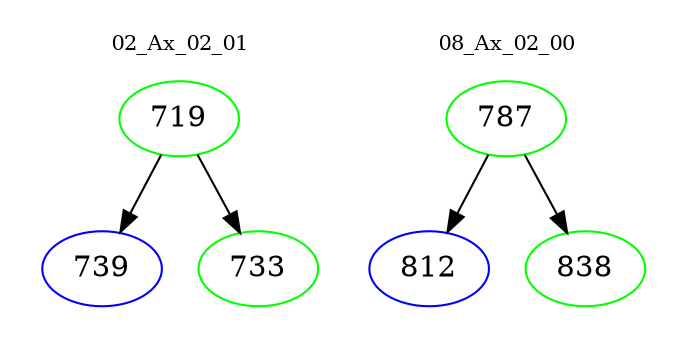 digraph{
subgraph cluster_0 {
color = white
label = "02_Ax_02_01";
fontsize=10;
T0_719 [label="719", color="green"]
T0_719 -> T0_739 [color="black"]
T0_739 [label="739", color="blue"]
T0_719 -> T0_733 [color="black"]
T0_733 [label="733", color="green"]
}
subgraph cluster_1 {
color = white
label = "08_Ax_02_00";
fontsize=10;
T1_787 [label="787", color="green"]
T1_787 -> T1_812 [color="black"]
T1_812 [label="812", color="blue"]
T1_787 -> T1_838 [color="black"]
T1_838 [label="838", color="green"]
}
}
